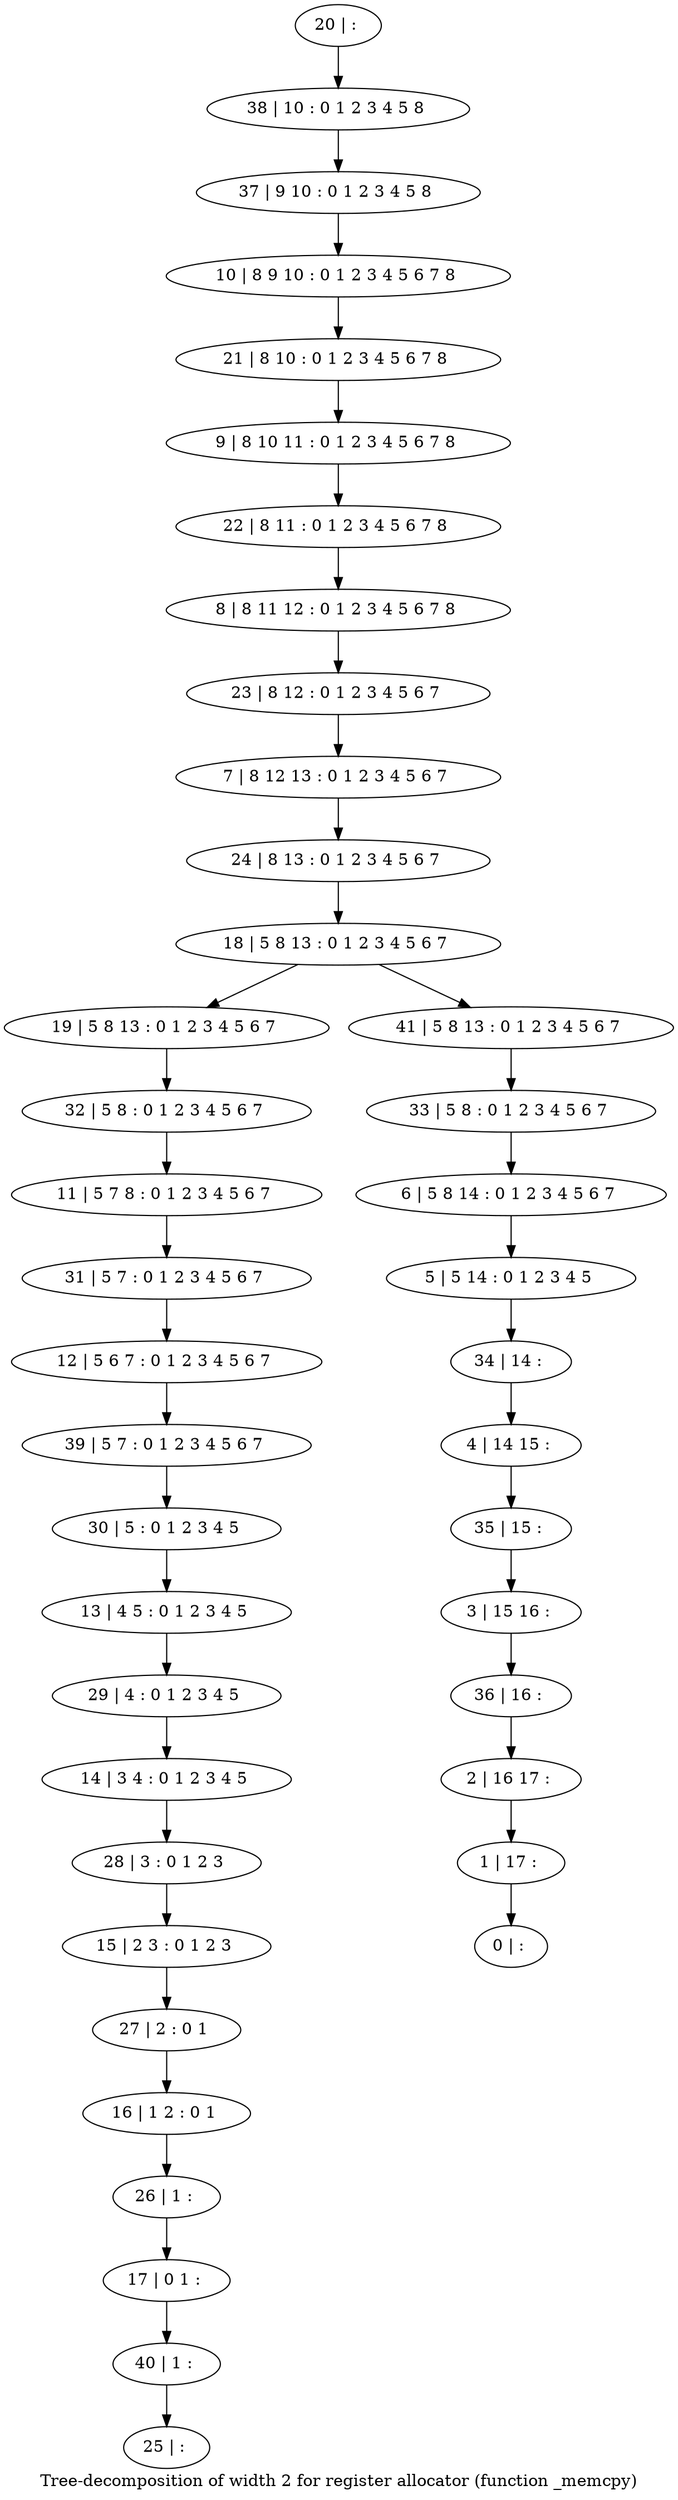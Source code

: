 digraph G {
graph [label="Tree-decomposition of width 2 for register allocator (function _memcpy)"]
0[label="0 | : "];
1[label="1 | 17 : "];
2[label="2 | 16 17 : "];
3[label="3 | 15 16 : "];
4[label="4 | 14 15 : "];
5[label="5 | 5 14 : 0 1 2 3 4 5 "];
6[label="6 | 5 8 14 : 0 1 2 3 4 5 6 7 "];
7[label="7 | 8 12 13 : 0 1 2 3 4 5 6 7 "];
8[label="8 | 8 11 12 : 0 1 2 3 4 5 6 7 8 "];
9[label="9 | 8 10 11 : 0 1 2 3 4 5 6 7 8 "];
10[label="10 | 8 9 10 : 0 1 2 3 4 5 6 7 8 "];
11[label="11 | 5 7 8 : 0 1 2 3 4 5 6 7 "];
12[label="12 | 5 6 7 : 0 1 2 3 4 5 6 7 "];
13[label="13 | 4 5 : 0 1 2 3 4 5 "];
14[label="14 | 3 4 : 0 1 2 3 4 5 "];
15[label="15 | 2 3 : 0 1 2 3 "];
16[label="16 | 1 2 : 0 1 "];
17[label="17 | 0 1 : "];
18[label="18 | 5 8 13 : 0 1 2 3 4 5 6 7 "];
19[label="19 | 5 8 13 : 0 1 2 3 4 5 6 7 "];
20[label="20 | : "];
21[label="21 | 8 10 : 0 1 2 3 4 5 6 7 8 "];
22[label="22 | 8 11 : 0 1 2 3 4 5 6 7 8 "];
23[label="23 | 8 12 : 0 1 2 3 4 5 6 7 "];
24[label="24 | 8 13 : 0 1 2 3 4 5 6 7 "];
25[label="25 | : "];
26[label="26 | 1 : "];
27[label="27 | 2 : 0 1 "];
28[label="28 | 3 : 0 1 2 3 "];
29[label="29 | 4 : 0 1 2 3 4 5 "];
30[label="30 | 5 : 0 1 2 3 4 5 "];
31[label="31 | 5 7 : 0 1 2 3 4 5 6 7 "];
32[label="32 | 5 8 : 0 1 2 3 4 5 6 7 "];
33[label="33 | 5 8 : 0 1 2 3 4 5 6 7 "];
34[label="34 | 14 : "];
35[label="35 | 15 : "];
36[label="36 | 16 : "];
37[label="37 | 9 10 : 0 1 2 3 4 5 8 "];
38[label="38 | 10 : 0 1 2 3 4 5 8 "];
39[label="39 | 5 7 : 0 1 2 3 4 5 6 7 "];
40[label="40 | 1 : "];
41[label="41 | 5 8 13 : 0 1 2 3 4 5 6 7 "];
26->17 ;
16->26 ;
27->16 ;
15->27 ;
28->15 ;
14->28 ;
29->14 ;
13->29 ;
30->13 ;
31->12 ;
11->31 ;
32->11 ;
19->32 ;
39->30 ;
12->39 ;
40->25 ;
17->40 ;
20->38 ;
38->37 ;
37->10 ;
10->21 ;
21->9 ;
9->22 ;
22->8 ;
8->23 ;
23->7 ;
7->24 ;
24->18 ;
33->6 ;
6->5 ;
5->34 ;
34->4 ;
4->35 ;
35->3 ;
3->36 ;
36->2 ;
2->1 ;
1->0 ;
41->33 ;
18->19 ;
18->41 ;
}
